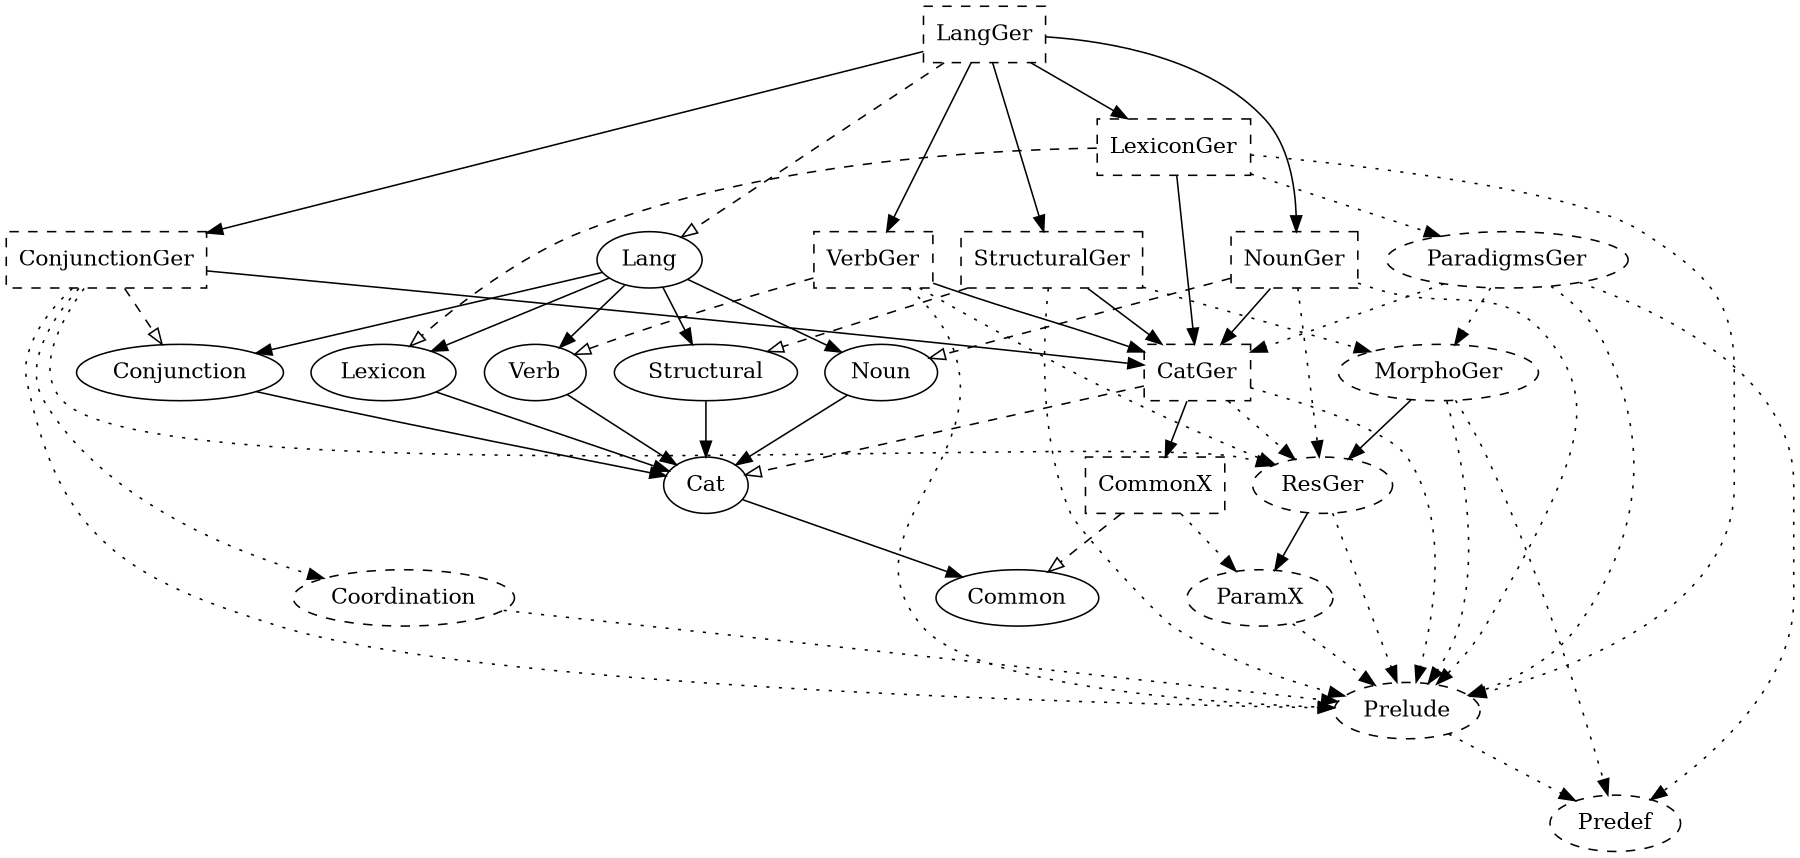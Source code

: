digraph {

size = "12,12" ;

LangGer [style = "dashed", shape = "box", URL = "LangGer.gf"];
LangGer -> NounGer [style = "solid"];
LangGer -> VerbGer [style = "solid"];
LangGer -> ConjunctionGer [style = "solid"];
LangGer -> StructuralGer [style = "solid"];
LangGer -> LexiconGer [style = "solid"];
LangGer -> Lang [arrowhead = "empty", style = "dashed"];

Lang [style = "solid", shape = "ellipse", URL = "Lang.gf"];
Lang -> Noun [style = "solid"];
Lang -> Verb [style = "solid"];
Lang -> Conjunction [style = "solid"];
Lang -> Structural [style = "solid"];
Lang -> Lexicon [style = "solid"];

NounGer [style = "dashed", shape = "box", URL = "NounGer.gf"];
NounGer -> CatGer [style = "solid"];
NounGer -> ResGer [style = "dotted"];
NounGer -> Prelude [style = "dotted"];
NounGer -> Noun [arrowhead = "empty", style = "dashed"];

Noun [style = "solid", shape = "ellipse", URL = "Noun.gf"];
Noun -> Cat [style = "solid"];

VerbGer [style = "dashed", shape = "box", URL = "VerbGer.gf"];
VerbGer -> CatGer [style = "solid"];
VerbGer -> Prelude [style = "dotted"];
VerbGer -> ResGer [style = "dotted"];
VerbGer -> Verb [arrowhead = "empty", style = "dashed"];

Verb [style = "solid", shape = "ellipse", URL = "Verb.gf"];
Verb -> Cat [style = "solid"];

ConjunctionGer [style = "dashed", shape = "box", URL = "ConjunctionGer.gf"];
ConjunctionGer -> CatGer [style = "solid"];
ConjunctionGer -> ResGer [style = "dotted"];
ConjunctionGer -> Coordination [style = "dotted"];
ConjunctionGer -> Prelude [style = "dotted"];
ConjunctionGer -> Conjunction [arrowhead = "empty", style = "dashed"];

Conjunction [style = "solid", shape = "ellipse", URL = "Conjunction.gf"];
Conjunction -> Cat [style = "solid"];

Coordination [style = "dashed", shape = "ellipse", URL = "Coordination.gf"];
Coordination -> Prelude [style = "dotted"];

StructuralGer [style = "dashed", shape = "box", URL = "StructuralGer.gf"];
StructuralGer -> CatGer [style = "solid"];
StructuralGer -> MorphoGer [style = "dotted"];
StructuralGer -> Prelude [style = "dotted"];
StructuralGer -> Structural [arrowhead = "empty", style = "dashed"];

Structural [style = "solid", shape = "ellipse", URL = "Structural.gf"];
Structural -> Cat [style = "solid"];

LexiconGer [style = "dashed", shape = "box", URL = "LexiconGer.gf"];
LexiconGer -> CatGer [style = "solid"];
LexiconGer -> Prelude [style = "dotted"];
LexiconGer -> ParadigmsGer [style = "dotted"];
LexiconGer -> Lexicon [arrowhead = "empty", style = "dashed"];

Lexicon [style = "solid", shape = "ellipse", URL = "Lexicon.gf"];
Lexicon -> Cat [style = "solid"];

ParadigmsGer [style = "dashed", shape = "ellipse", URL = "ParadigmsGer.gf"];
ParadigmsGer -> Predef [style = "dotted"];
ParadigmsGer -> Prelude [style = "dotted"];
ParadigmsGer -> MorphoGer [style = "dotted"];
ParadigmsGer -> CatGer [style = "dotted"];

CatGer [style = "dashed", shape = "box", URL = "CatGer.gf"];
CatGer -> CommonX [style = "solid"];
CatGer -> ResGer [style = "dotted"];
CatGer -> Prelude [style = "dotted"];
CatGer -> Cat [arrowhead = "empty", style = "dashed"];

Cat [style = "solid", shape = "ellipse", URL = "Cat.gf"];
Cat -> Common [style = "solid"];

CommonX [style = "dashed", shape = "box", URL = "CommonX.gf"];
CommonX -> ParamX [style = "dotted"];
CommonX -> Common [arrowhead = "empty", style = "dashed"];

Common [style = "solid", shape = "ellipse", URL = "Common.gf"];

MorphoGer [style = "dashed", shape = "ellipse", URL = "MorphoGer.gf"];
MorphoGer -> ResGer [style = "solid"];
MorphoGer -> Prelude [style = "dotted"];
MorphoGer -> Predef [style = "dotted"];

ResGer [style = "dashed", shape = "ellipse", URL = "ResGer.gf"];
ResGer -> ParamX [style = "solid"];
ResGer -> Prelude [style = "dotted"];

ParamX [style = "dashed", shape = "ellipse", URL = "ParamX.gf"];
ParamX -> Prelude [style = "dotted"];

Prelude [style = "dashed", shape = "ellipse", URL = "Prelude.gf"];
Prelude -> Predef [style = "dotted"];

Predef [style = "dashed", shape = "ellipse", URL = "Predef.gf"];

}
